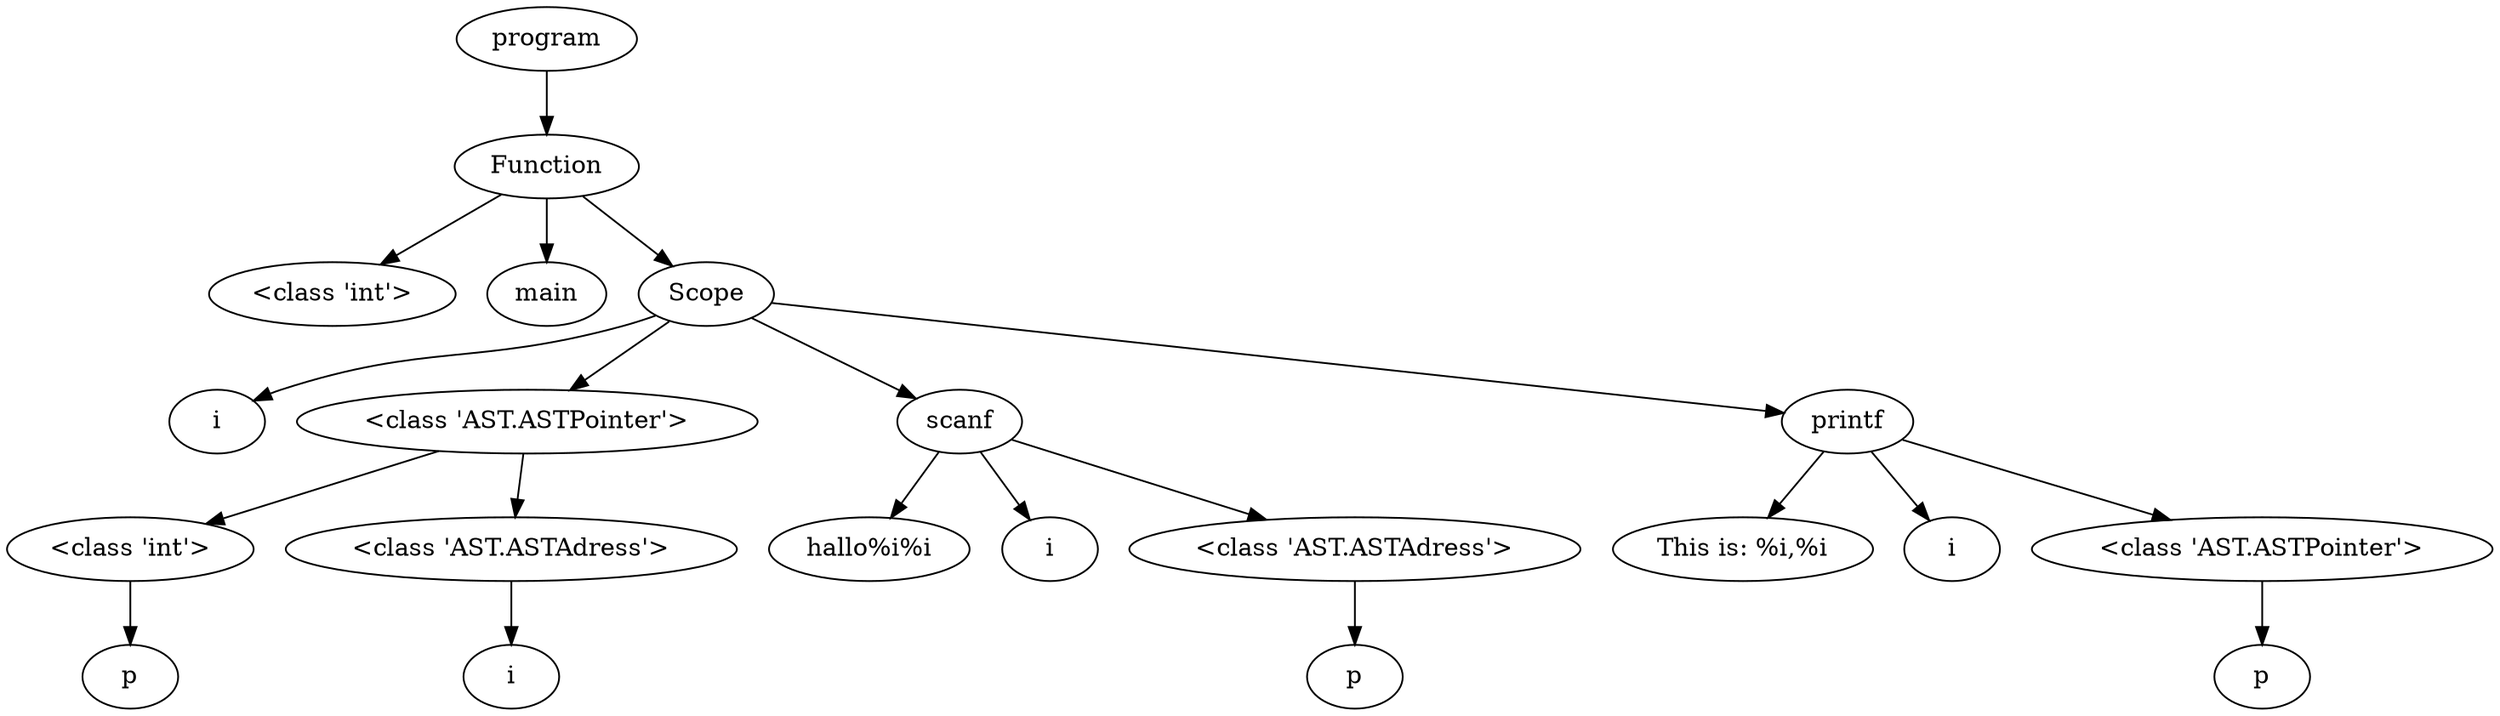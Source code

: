 digraph G { 
"<AST.AST object at 0x0000012A48E64B80> (0)"[label="program"]
"<AST.ASTFunction object at 0x0000012A48E643D0> (1)"[label="Function"]
"<AST.AST object at 0x0000012A48E64B80> (0)"->"<AST.ASTFunction object at 0x0000012A48E643D0> (1)"
"<AST.ASTFunction object at 0x0000012A48E643D0> (1)"[label="Function"]
"<AST.ASTDataType object at 0x0000012A48E64A00> (2)"[label="<class 'int'>"]
"<AST.ASTFunction object at 0x0000012A48E643D0> (1)"->"<AST.ASTDataType object at 0x0000012A48E64A00> (2)"
"<AST.ASTFunctionName object at 0x0000012A48E64640> (2)"[label="main"]
"<AST.ASTFunction object at 0x0000012A48E643D0> (1)"->"<AST.ASTFunctionName object at 0x0000012A48E64640> (2)"
"<AST.ASTScope object at 0x0000012A48E64AC0> (2)"[label="Scope"]
"<AST.ASTFunction object at 0x0000012A48E643D0> (1)"->"<AST.ASTScope object at 0x0000012A48E64AC0> (2)"
"<AST.ASTScope object at 0x0000012A48E64AC0> (2)"[label="Scope"]
"<AST.ASTVariable object at 0x0000012A48E64CA0> (3)"[label="i"]
"<AST.ASTScope object at 0x0000012A48E64AC0> (2)"->"<AST.ASTVariable object at 0x0000012A48E64CA0> (3)"
"<AST.ASTPointer object at 0x0000012A48E67790> (3)"[label="<class 'AST.ASTPointer'>"]
"<AST.ASTScope object at 0x0000012A48E64AC0> (2)"->"<AST.ASTPointer object at 0x0000012A48E67790> (3)"
"<AST.ASTPointer object at 0x0000012A48E67790> (3)"[label="<class 'AST.ASTPointer'>"]
"<AST.ASTDataType object at 0x0000012A48E679A0> (4)"[label="<class 'int'>"]
"<AST.ASTPointer object at 0x0000012A48E67790> (3)"->"<AST.ASTDataType object at 0x0000012A48E679A0> (4)"
"<AST.ASTDataType object at 0x0000012A48E679A0> (4)"[label="<class 'int'>"]
"<AST.ASTVariable object at 0x0000012A48E671F0> (5)"[label="p"]
"<AST.ASTDataType object at 0x0000012A48E679A0> (4)"->"<AST.ASTVariable object at 0x0000012A48E671F0> (5)"
"<AST.ASTAdress object at 0x0000012A48E67F40> (4)"[label="<class 'AST.ASTAdress'>"]
"<AST.ASTPointer object at 0x0000012A48E67790> (3)"->"<AST.ASTAdress object at 0x0000012A48E67F40> (4)"
"<AST.ASTAdress object at 0x0000012A48E67F40> (4)"[label="<class 'AST.ASTAdress'>"]
"<AST.ASTVariable object at 0x0000012A48E67520> (5)"[label="i"]
"<AST.ASTAdress object at 0x0000012A48E67F40> (4)"->"<AST.ASTVariable object at 0x0000012A48E67520> (5)"
"<AST.ASTScanf object at 0x0000012A48E676A0> (3)"[label="scanf"]
"<AST.ASTScope object at 0x0000012A48E64AC0> (2)"->"<AST.ASTScanf object at 0x0000012A48E676A0> (3)"
"<AST.ASTScanf object at 0x0000012A48E676A0> (3)"[label="scanf"]
"<AST.ASTText object at 0x0000012A48E67E20> (4)"[label="hallo%i%i"]
"<AST.ASTScanf object at 0x0000012A48E676A0> (3)"->"<AST.ASTText object at 0x0000012A48E67E20> (4)"
"<AST.ASTVariable object at 0x0000012A48E67E50> (4)"[label="i"]
"<AST.ASTScanf object at 0x0000012A48E676A0> (3)"->"<AST.ASTVariable object at 0x0000012A48E67E50> (4)"
"<AST.ASTAdress object at 0x0000012A48E67880> (4)"[label="<class 'AST.ASTAdress'>"]
"<AST.ASTScanf object at 0x0000012A48E676A0> (3)"->"<AST.ASTAdress object at 0x0000012A48E67880> (4)"
"<AST.ASTAdress object at 0x0000012A48E67880> (4)"[label="<class 'AST.ASTAdress'>"]
"<AST.ASTVariable object at 0x0000012A48E67580> (5)"[label="p"]
"<AST.ASTAdress object at 0x0000012A48E67880> (4)"->"<AST.ASTVariable object at 0x0000012A48E67580> (5)"
"<AST.ASTPrintf object at 0x0000012A48E67A00> (3)"[label="printf"]
"<AST.ASTScope object at 0x0000012A48E64AC0> (2)"->"<AST.ASTPrintf object at 0x0000012A48E67A00> (3)"
"<AST.ASTPrintf object at 0x0000012A48E67A00> (3)"[label="printf"]
"<AST.ASTText object at 0x0000012A48E674F0> (4)"[label="This is: %i,%i"]
"<AST.ASTPrintf object at 0x0000012A48E67A00> (3)"->"<AST.ASTText object at 0x0000012A48E674F0> (4)"
"<AST.ASTVariable object at 0x0000012A48E676D0> (4)"[label="i"]
"<AST.ASTPrintf object at 0x0000012A48E67A00> (3)"->"<AST.ASTVariable object at 0x0000012A48E676D0> (4)"
"<AST.ASTPointer object at 0x0000012A48E67EB0> (4)"[label="<class 'AST.ASTPointer'>"]
"<AST.ASTPrintf object at 0x0000012A48E67A00> (3)"->"<AST.ASTPointer object at 0x0000012A48E67EB0> (4)"
"<AST.ASTPointer object at 0x0000012A48E67EB0> (4)"[label="<class 'AST.ASTPointer'>"]
"<AST.ASTVariable object at 0x0000012A48E67370> (5)"[label="p"]
"<AST.ASTPointer object at 0x0000012A48E67EB0> (4)"->"<AST.ASTVariable object at 0x0000012A48E67370> (5)"
}